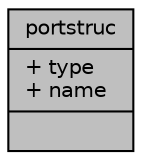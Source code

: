 digraph "portstruc"
{
 // INTERACTIVE_SVG=YES
  edge [fontname="Helvetica",fontsize="10",labelfontname="Helvetica",labelfontsize="10"];
  node [fontname="Helvetica",fontsize="10",shape=record];
  Node1 [label="{portstruc\n|+ type\l+ name\l|}",height=0.2,width=0.4,color="black", fillcolor="grey75", style="filled", fontcolor="black"];
}
